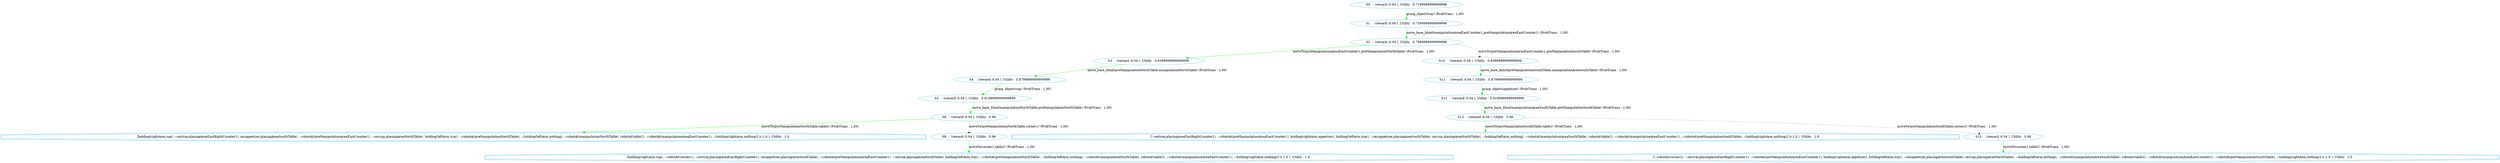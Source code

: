 digraph {
  node [color="#40b9e5" ]
 size="60,17";
"7" [label="[holding(rightArm,cup), ~on(tray,placingAreaEastRightCounter1), on(appetizer,placingAreaSouthTable), ~robotAt(preManipulationAreaEastCounter1), ~on(cup,placingAreaNorthTable), holding(leftArm,tray), ~robotAt(preManipulationNorthTable), ~holding(leftArm,nothing), ~robotAt(manipulationNorthTable), robotAt(table2), ~robotAt(manipulationAreaEastCounter1), ~holding(rightArm,nothing)] (r:1.0 ), Utility : 1.0 " shape=doubleoctagon];
"9" [label="[holding(rightArm,cup), ~robotAt(corner1), ~on(tray,placingAreaEastRightCounter1), on(appetizer,placingAreaSouthTable), ~robotAt(preManipulationAreaEastCounter1), ~on(cup,placingAreaNorthTable), holding(leftArm,tray), ~robotAt(preManipulationNorthTable), ~holding(leftArm,nothing), ~robotAt(manipulationNorthTable), robotAt(table2), ~robotAt(manipulationAreaEastCounter1), ~holding(rightArm,nothing)] (r:1.0 ), Utility : 1.0 " shape=doubleoctagon];
"14" [label="[~on(tray,placingAreaEastRightCounter1), ~robotAt(preManipulationAreaEastCounter1), holding(rightArm,appetizer), holding(leftArm,tray), ~on(appetizer,placingAreaSouthTable), on(cup,placingAreaNorthTable), ~holding(leftArm,nothing), ~robotAt(manipulationAreaSouthTable), robotAt(table2), ~robotAt(manipulationAreaEastCounter1), ~robotAt(preManipulationSouthTable), ~holding(rightArm,nothing)] (r:1.0 ), Utility : 1.0 " shape=doubleoctagon];
"16" [label="[~robotAt(corner2), ~on(tray,placingAreaEastRightCounter1), ~robotAt(preManipulationAreaEastCounter1), holding(rightArm,appetizer), holding(leftArm,tray), ~on(appetizer,placingAreaSouthTable), on(cup,placingAreaNorthTable), ~holding(leftArm,nothing), ~robotAt(manipulationAreaSouthTable), robotAt(table2), ~robotAt(manipulationAreaEastCounter1), ~robotAt(preManipulationSouthTable), ~holding(rightArm,nothing)] (r:1.0 ), Utility : 1.0 " shape=doubleoctagon];
"0" [label=" S0   : (reward:-0.04 ), Utility : 0.7199999999999998 "];
"1" [label=" S1   : (reward:-0.04 ), Utility : 0.7599999999999998 "];
"2" [label=" S2   : (reward:-0.04 ), Utility : 0.7999999999999998 "];
"3" [label=" S3   : (reward:-0.04 ), Utility : 0.8399999999999999 "];
"4" [label=" S4   : (reward:-0.04 ), Utility : 0.8799999999999999 "];
"5" [label=" S5   : (reward:-0.04 ), Utility : 0.9199999999999999 "];
"6" [label=" S6   : (reward:-0.04 ), Utility : 0.96 "];
"8" [label=" S8   : (reward:-0.04 ), Utility : 0.96 "];
"10" [label=" S10   : (reward:-0.04 ), Utility : 0.8399999999999999 "];
"11" [label=" S11   : (reward:-0.04 ), Utility : 0.8799999999999999 "];
"12" [label=" S12   : (reward:-0.04 ), Utility : 0.9199999999999999 "];
"13" [label=" S13   : (reward:-0.04 ), Utility : 0.96 "];
"15" [label=" S15   : (reward:-0.04 ), Utility : 0.96 "];
"0" -> "1" [ label="grasp_object(tray) (ProbTrans : 1,00)"
, arrowhead = diamond , color=green];"1" -> "2" [ label="move_base_blind(manipulationAreaEastCounter1,preManipulationAreaEastCounter1) (ProbTrans : 1,00)"
, arrowhead = diamond , color=green];"2" -> "3" [ label="moveTo(preManipulationAreaEastCounter1,preManipulationNorthTable) (ProbTrans : 1,00)"
, arrowhead = diamond , color=green];"2" -> "10" [ label="moveTo(preManipulationAreaEastCounter1,preManipulationSouthTable) (ProbTrans : 1,00)"
,style=dotted, arrowhead=tee];"3" -> "4" [ label="move_base_blind(preManipulationNorthTable,manipulationNorthTable) (ProbTrans : 1,00)"
, arrowhead = diamond , color=green];"4" -> "5" [ label="grasp_object(cup) (ProbTrans : 1,00)"
, arrowhead = diamond , color=green];"5" -> "6" [ label="move_base_blind(manipulationNorthTable,preManipulationNorthTable) (ProbTrans : 1,00)"
, arrowhead = diamond , color=green];"6" -> "7" [ label="moveTo(preManipulationNorthTable,table2) (ProbTrans : 1,00)"
, arrowhead = diamond , color=green];"6" -> "8" [ label="moveTo(preManipulationNorthTable,corner1) (ProbTrans : 1,00)"
,style=dotted, arrowhead=tee];"8" -> "9" [ label="moveTo(corner1,table2) (ProbTrans : 1,00)"
, arrowhead = diamond , color=green];"10" -> "11" [ label="move_base_blind(preManipulationSouthTable,manipulationAreaSouthTable) (ProbTrans : 1,00)"
, arrowhead = diamond , color=green];"11" -> "12" [ label="grasp_object(appetizer) (ProbTrans : 1,00)"
, arrowhead = diamond , color=green];"12" -> "13" [ label="move_base_blind(manipulationAreaSouthTable,preManipulationSouthTable) (ProbTrans : 1,00)"
, arrowhead = diamond , color=green];"13" -> "14" [ label="moveTo(preManipulationSouthTable,table2) (ProbTrans : 1,00)"
, arrowhead = diamond , color=green];"13" -> "15" [ label="moveTo(preManipulationSouthTable,corner2) (ProbTrans : 1,00)"
,style=dotted, arrowhead=tee];"15" -> "16" [ label="moveTo(corner2,table2) (ProbTrans : 1,00)"
, arrowhead = diamond , color=green];}
